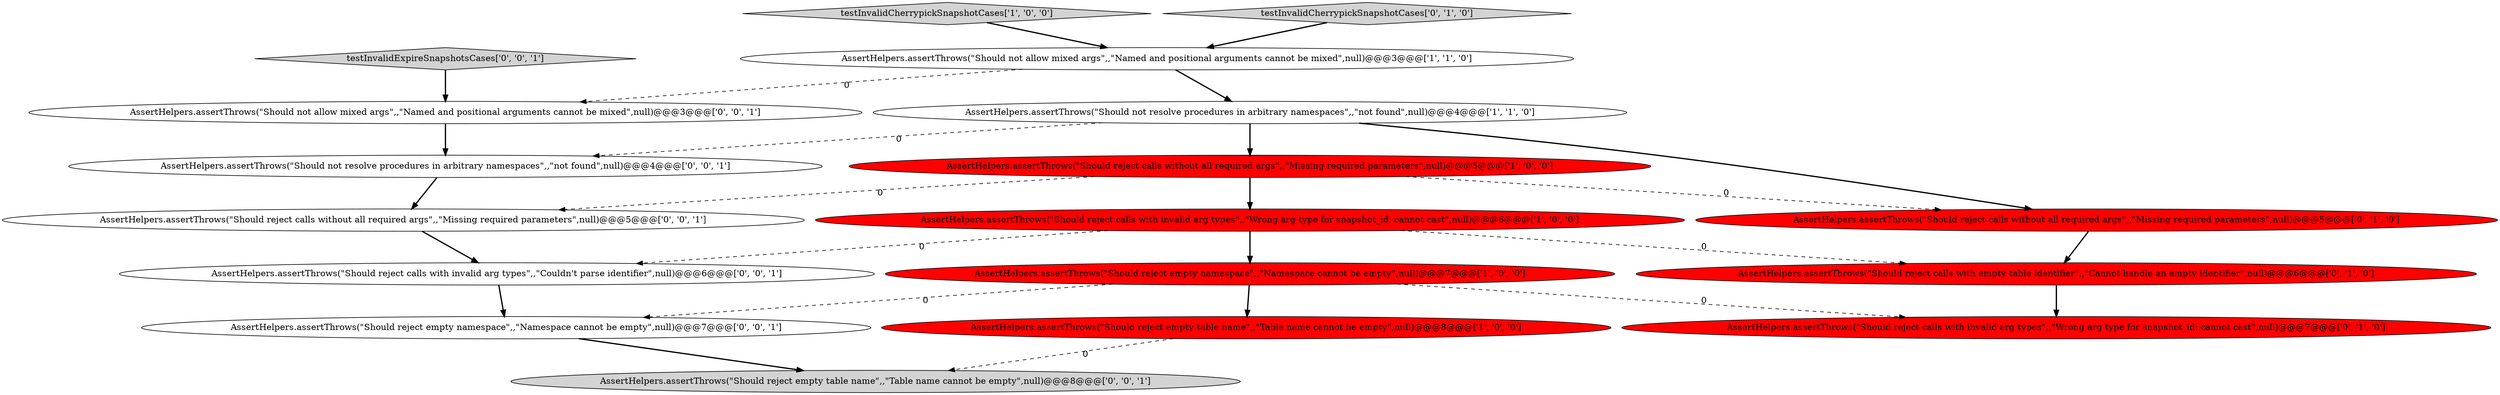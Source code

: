 digraph {
12 [style = filled, label = "AssertHelpers.assertThrows(\"Should not allow mixed args\",,\"Named and positional arguments cannot be mixed\",null)@@@3@@@['0', '0', '1']", fillcolor = white, shape = ellipse image = "AAA0AAABBB3BBB"];
15 [style = filled, label = "AssertHelpers.assertThrows(\"Should reject calls with invalid arg types\",,\"Couldn't parse identifier\",null)@@@6@@@['0', '0', '1']", fillcolor = white, shape = ellipse image = "AAA0AAABBB3BBB"];
2 [style = filled, label = "AssertHelpers.assertThrows(\"Should reject calls with invalid arg types\",,\"Wrong arg type for snapshot_id: cannot cast\",null)@@@6@@@['1', '0', '0']", fillcolor = red, shape = ellipse image = "AAA1AAABBB1BBB"];
3 [style = filled, label = "AssertHelpers.assertThrows(\"Should reject calls without all required args\",,\"Missing required parameters\",null)@@@5@@@['1', '0', '0']", fillcolor = red, shape = ellipse image = "AAA1AAABBB1BBB"];
9 [style = filled, label = "AssertHelpers.assertThrows(\"Should reject calls with empty table identifier\",,\"Cannot handle an empty identifier\",null)@@@6@@@['0', '1', '0']", fillcolor = red, shape = ellipse image = "AAA1AAABBB2BBB"];
7 [style = filled, label = "AssertHelpers.assertThrows(\"Should reject calls without all required args\",,\"Missing required parameters\",null)@@@5@@@['0', '1', '0']", fillcolor = red, shape = ellipse image = "AAA1AAABBB2BBB"];
10 [style = filled, label = "AssertHelpers.assertThrows(\"Should reject calls with invalid arg types\",,\"Wrong arg type for snapshot_id: cannot cast\",null)@@@7@@@['0', '1', '0']", fillcolor = red, shape = ellipse image = "AAA1AAABBB2BBB"];
14 [style = filled, label = "AssertHelpers.assertThrows(\"Should reject calls without all required args\",,\"Missing required parameters\",null)@@@5@@@['0', '0', '1']", fillcolor = white, shape = ellipse image = "AAA0AAABBB3BBB"];
16 [style = filled, label = "AssertHelpers.assertThrows(\"Should not resolve procedures in arbitrary namespaces\",,\"not found\",null)@@@4@@@['0', '0', '1']", fillcolor = white, shape = ellipse image = "AAA0AAABBB3BBB"];
13 [style = filled, label = "testInvalidExpireSnapshotsCases['0', '0', '1']", fillcolor = lightgray, shape = diamond image = "AAA0AAABBB3BBB"];
4 [style = filled, label = "AssertHelpers.assertThrows(\"Should reject empty namespace\",,\"Namespace cannot be empty\",null)@@@7@@@['1', '0', '0']", fillcolor = red, shape = ellipse image = "AAA1AAABBB1BBB"];
11 [style = filled, label = "AssertHelpers.assertThrows(\"Should reject empty table name\",,\"Table name cannot be empty\",null)@@@8@@@['0', '0', '1']", fillcolor = lightgray, shape = ellipse image = "AAA0AAABBB3BBB"];
17 [style = filled, label = "AssertHelpers.assertThrows(\"Should reject empty namespace\",,\"Namespace cannot be empty\",null)@@@7@@@['0', '0', '1']", fillcolor = white, shape = ellipse image = "AAA0AAABBB3BBB"];
5 [style = filled, label = "testInvalidCherrypickSnapshotCases['1', '0', '0']", fillcolor = lightgray, shape = diamond image = "AAA0AAABBB1BBB"];
1 [style = filled, label = "AssertHelpers.assertThrows(\"Should reject empty table name\",,\"Table name cannot be empty\",null)@@@8@@@['1', '0', '0']", fillcolor = red, shape = ellipse image = "AAA1AAABBB1BBB"];
8 [style = filled, label = "testInvalidCherrypickSnapshotCases['0', '1', '0']", fillcolor = lightgray, shape = diamond image = "AAA0AAABBB2BBB"];
6 [style = filled, label = "AssertHelpers.assertThrows(\"Should not allow mixed args\",,\"Named and positional arguments cannot be mixed\",null)@@@3@@@['1', '1', '0']", fillcolor = white, shape = ellipse image = "AAA0AAABBB1BBB"];
0 [style = filled, label = "AssertHelpers.assertThrows(\"Should not resolve procedures in arbitrary namespaces\",,\"not found\",null)@@@4@@@['1', '1', '0']", fillcolor = white, shape = ellipse image = "AAA0AAABBB1BBB"];
0->3 [style = bold, label=""];
4->17 [style = dashed, label="0"];
3->7 [style = dashed, label="0"];
0->16 [style = dashed, label="0"];
8->6 [style = bold, label=""];
6->0 [style = bold, label=""];
12->16 [style = bold, label=""];
9->10 [style = bold, label=""];
2->4 [style = bold, label=""];
0->7 [style = bold, label=""];
6->12 [style = dashed, label="0"];
2->15 [style = dashed, label="0"];
7->9 [style = bold, label=""];
15->17 [style = bold, label=""];
13->12 [style = bold, label=""];
5->6 [style = bold, label=""];
3->2 [style = bold, label=""];
2->9 [style = dashed, label="0"];
1->11 [style = dashed, label="0"];
16->14 [style = bold, label=""];
14->15 [style = bold, label=""];
4->1 [style = bold, label=""];
3->14 [style = dashed, label="0"];
4->10 [style = dashed, label="0"];
17->11 [style = bold, label=""];
}
